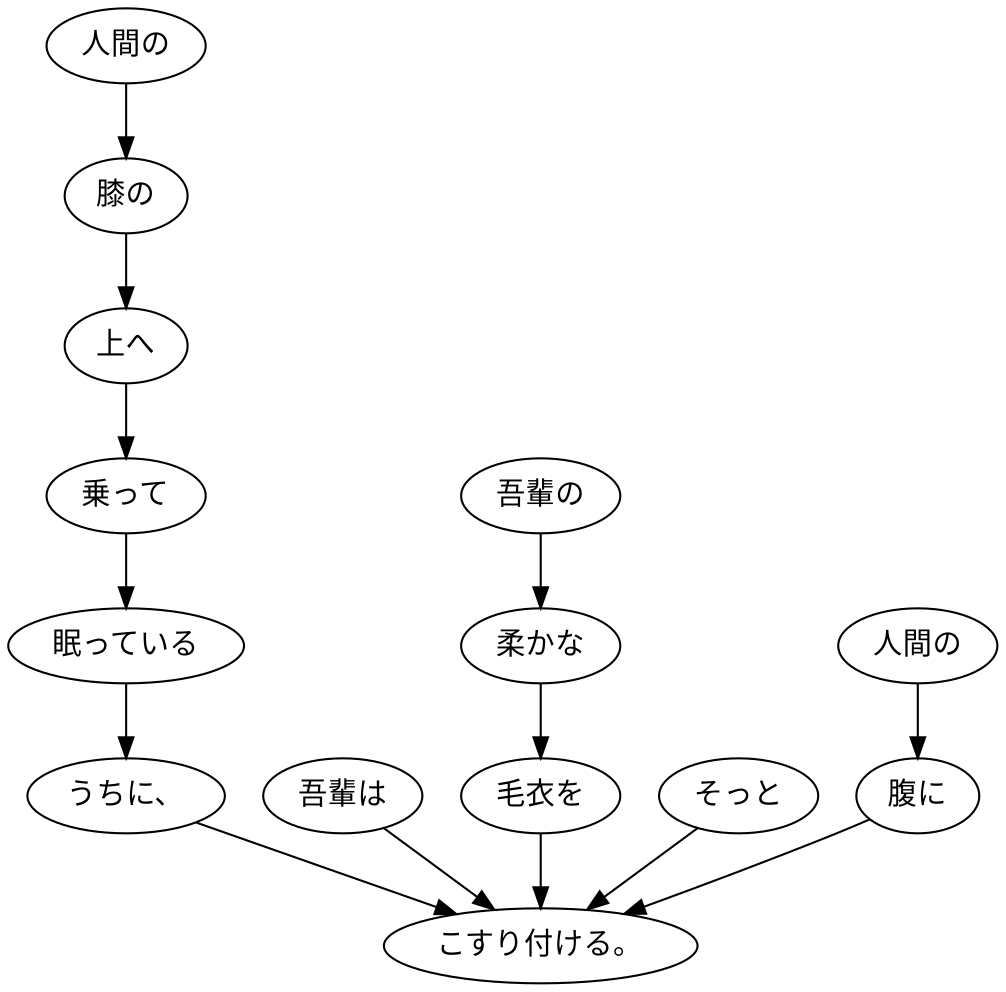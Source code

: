 digraph graph6384 {
	node0 [label="人間の"];
	node1 [label="膝の"];
	node2 [label="上へ"];
	node3 [label="乗って"];
	node4 [label="眠っている"];
	node5 [label="うちに、"];
	node6 [label="吾輩は"];
	node7 [label="吾輩の"];
	node8 [label="柔かな"];
	node9 [label="毛衣を"];
	node10 [label="そっと"];
	node11 [label="人間の"];
	node12 [label="腹に"];
	node13 [label="こすり付ける。"];
	node0 -> node1;
	node1 -> node2;
	node2 -> node3;
	node3 -> node4;
	node4 -> node5;
	node5 -> node13;
	node6 -> node13;
	node7 -> node8;
	node8 -> node9;
	node9 -> node13;
	node10 -> node13;
	node11 -> node12;
	node12 -> node13;
}

